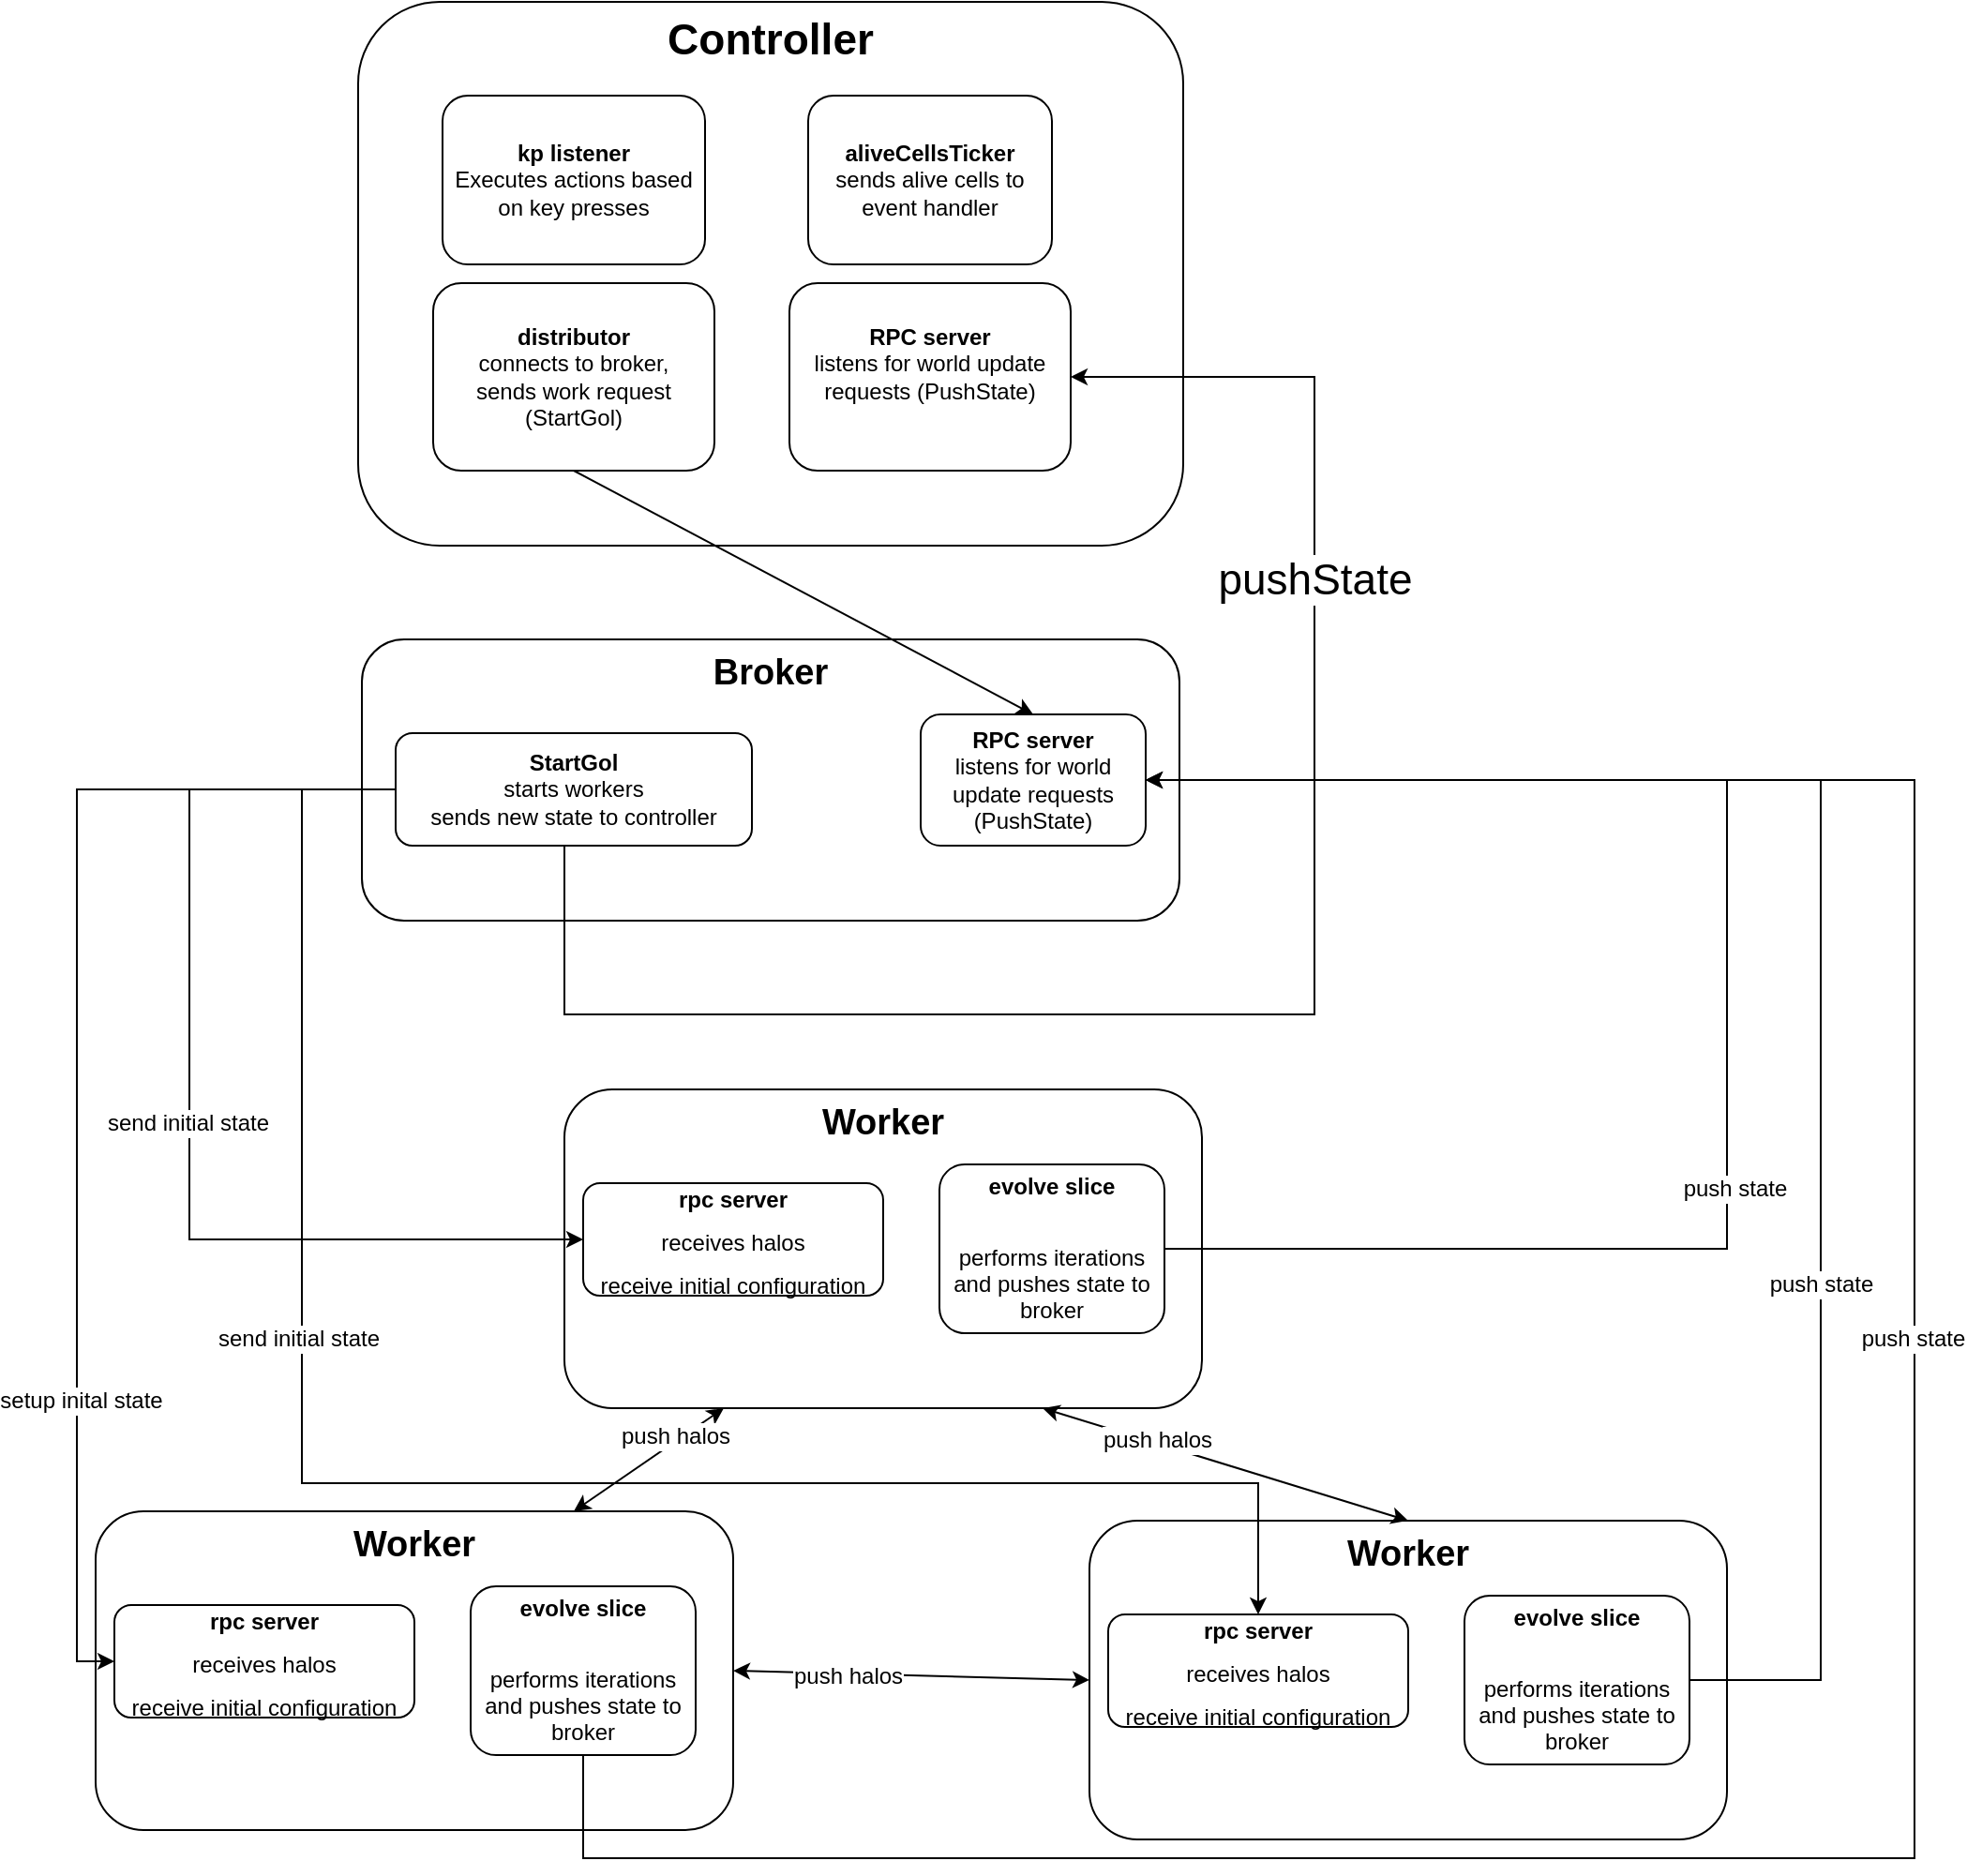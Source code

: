 <mxfile version="20.6.2"><diagram id="qL23RmAtjDgbwc4jGUpD" name="Page-1"><mxGraphModel dx="1422" dy="820" grid="1" gridSize="10" guides="1" tooltips="1" connect="1" arrows="1" fold="1" page="1" pageScale="1" pageWidth="827" pageHeight="1169" math="0" shadow="0"><root><mxCell id="0"/><mxCell id="1" parent="0"/><mxCell id="lluSZrwLhh8RwckpyEIH-1" value="&lt;div&gt;&lt;font size=&quot;1&quot;&gt;&lt;b style=&quot;font-size: 23px;&quot;&gt;Controller&lt;/b&gt;&lt;/font&gt;&lt;/div&gt;" style="rounded=1;whiteSpace=wrap;html=1;align=center;verticalAlign=top;" parent="1" vertex="1"><mxGeometry x="200" y="240" width="440" height="290" as="geometry"/></mxCell><mxCell id="lluSZrwLhh8RwckpyEIH-2" value="&lt;div&gt;&lt;b&gt;kp listener&lt;br&gt;&lt;/b&gt;&lt;/div&gt;&lt;div&gt;Executes actions based on key presses&lt;br&gt;&lt;/div&gt;" style="rounded=1;whiteSpace=wrap;html=1;" parent="1" vertex="1"><mxGeometry x="245" y="290" width="140" height="90" as="geometry"/></mxCell><mxCell id="lluSZrwLhh8RwckpyEIH-3" value="&lt;div&gt;&lt;b&gt;aliveCellsTicker&lt;br&gt;&lt;/b&gt;&lt;/div&gt;&lt;div&gt;sends alive cells to event handler&lt;br&gt;&lt;/div&gt;" style="rounded=1;whiteSpace=wrap;html=1;" parent="1" vertex="1"><mxGeometry x="440" y="290" width="130" height="90" as="geometry"/></mxCell><mxCell id="lluSZrwLhh8RwckpyEIH-4" value="&lt;div&gt;&lt;b&gt;RPC server&lt;/b&gt;&lt;/div&gt;&lt;div&gt;listens for world update requests (PushState)&lt;br&gt;&lt;/div&gt;&lt;b&gt;&lt;br&gt;&lt;/b&gt;" style="rounded=1;whiteSpace=wrap;html=1;" parent="1" vertex="1"><mxGeometry x="430" y="390" width="150" height="100" as="geometry"/></mxCell><mxCell id="lluSZrwLhh8RwckpyEIH-5" value="&lt;div&gt;&lt;b&gt;distributor&lt;/b&gt;&lt;/div&gt;&lt;div&gt;connects to broker, &lt;br&gt;&lt;/div&gt;&lt;div&gt;sends work request (StartGol)&lt;br&gt;&lt;/div&gt;" style="rounded=1;whiteSpace=wrap;html=1;" parent="1" vertex="1"><mxGeometry x="240" y="390" width="150" height="100" as="geometry"/></mxCell><mxCell id="lluSZrwLhh8RwckpyEIH-6" value="Broker" style="rounded=1;whiteSpace=wrap;html=1;verticalAlign=top;fontSize=19;fontStyle=1" parent="1" vertex="1"><mxGeometry x="202" y="580" width="436" height="150" as="geometry"/></mxCell><mxCell id="lluSZrwLhh8RwckpyEIH-7" value="&lt;div&gt;&lt;b&gt;RPC server&lt;br&gt;&lt;/b&gt;&lt;/div&gt;&lt;div&gt;listens for world update requests (PushState)&lt;/div&gt;" style="rounded=1;whiteSpace=wrap;html=1;" parent="1" vertex="1"><mxGeometry x="500" y="620" width="120" height="70" as="geometry"/></mxCell><mxCell id="jzPJ8Wb84WFpPpn6pkRT-2" style="edgeStyle=orthogonalEdgeStyle;rounded=0;orthogonalLoop=1;jettySize=auto;html=1;entryX=1;entryY=0.5;entryDx=0;entryDy=0;fontSize=23;" edge="1" parent="1" source="jzPJ8Wb84WFpPpn6pkRT-1" target="lluSZrwLhh8RwckpyEIH-4"><mxGeometry relative="1" as="geometry"><Array as="points"><mxPoint x="310" y="780"/><mxPoint x="710" y="780"/><mxPoint x="710" y="440"/></Array></mxGeometry></mxCell><mxCell id="jzPJ8Wb84WFpPpn6pkRT-3" value="&lt;div&gt;pushState&lt;br&gt;&lt;/div&gt;" style="edgeLabel;html=1;align=center;verticalAlign=middle;resizable=0;points=[];fontSize=23;" vertex="1" connectable="0" parent="jzPJ8Wb84WFpPpn6pkRT-2"><mxGeometry x="0.504" relative="1" as="geometry"><mxPoint as="offset"/></mxGeometry></mxCell><mxCell id="jzPJ8Wb84WFpPpn6pkRT-1" value="&lt;div&gt;&lt;b&gt;StartGol&lt;br&gt;&lt;/b&gt;&lt;/div&gt;&lt;div&gt;starts workers&lt;/div&gt;&lt;div&gt;sends new state to controller&lt;br&gt;&lt;/div&gt;" style="rounded=1;whiteSpace=wrap;html=1;" vertex="1" parent="1"><mxGeometry x="220" y="630" width="190" height="60" as="geometry"/></mxCell><mxCell id="jzPJ8Wb84WFpPpn6pkRT-5" value="" style="endArrow=classic;html=1;rounded=0;fontSize=23;exitX=0.5;exitY=1;exitDx=0;exitDy=0;entryX=0.5;entryY=0;entryDx=0;entryDy=0;" edge="1" parent="1" source="lluSZrwLhh8RwckpyEIH-5" target="lluSZrwLhh8RwckpyEIH-7"><mxGeometry width="50" height="50" relative="1" as="geometry"><mxPoint x="420" y="660" as="sourcePoint"/><mxPoint x="470" y="610" as="targetPoint"/></mxGeometry></mxCell><mxCell id="jzPJ8Wb84WFpPpn6pkRT-7" value="Worker" style="rounded=1;whiteSpace=wrap;html=1;fontSize=19;verticalAlign=top;fontStyle=1" vertex="1" parent="1"><mxGeometry x="310" y="820" width="340" height="170" as="geometry"/></mxCell><mxCell id="jzPJ8Wb84WFpPpn6pkRT-8" value="&lt;div&gt;&lt;font style=&quot;font-size: 12px;&quot;&gt;&lt;b&gt;rpc server&lt;/b&gt;&lt;/font&gt;&lt;/div&gt;&lt;div&gt;&lt;font style=&quot;font-size: 12px;&quot;&gt;receives halos&lt;/font&gt;&lt;/div&gt;&lt;div&gt;&lt;font style=&quot;font-size: 12px;&quot;&gt;receive initial configuration&lt;br&gt;&lt;/font&gt;&lt;/div&gt;" style="rounded=1;whiteSpace=wrap;html=1;fontSize=19;" vertex="1" parent="1"><mxGeometry x="320" y="870" width="160" height="60" as="geometry"/></mxCell><mxCell id="jzPJ8Wb84WFpPpn6pkRT-77" style="edgeStyle=orthogonalEdgeStyle;rounded=0;orthogonalLoop=1;jettySize=auto;html=1;entryX=1;entryY=0.5;entryDx=0;entryDy=0;fontSize=12;" edge="1" parent="1" source="jzPJ8Wb84WFpPpn6pkRT-10" target="lluSZrwLhh8RwckpyEIH-7"><mxGeometry relative="1" as="geometry"><Array as="points"><mxPoint x="930" y="905"/><mxPoint x="930" y="655"/></Array></mxGeometry></mxCell><mxCell id="jzPJ8Wb84WFpPpn6pkRT-79" value="push state" style="edgeLabel;html=1;align=center;verticalAlign=middle;resizable=0;points=[];fontSize=12;" vertex="1" connectable="0" parent="jzPJ8Wb84WFpPpn6pkRT-77"><mxGeometry x="-0.228" y="-4" relative="1" as="geometry"><mxPoint as="offset"/></mxGeometry></mxCell><mxCell id="jzPJ8Wb84WFpPpn6pkRT-10" value="&lt;div style=&quot;font-size: 12px;&quot;&gt;&lt;b&gt;evolve slice&lt;/b&gt;&lt;/div&gt;&lt;div&gt;&lt;br&gt;&lt;/div&gt;&lt;div style=&quot;font-size: 12px;&quot;&gt;performs iterations and pushes state to broker&lt;br&gt;&lt;/div&gt;" style="rounded=1;whiteSpace=wrap;html=1;fontSize=19;" vertex="1" parent="1"><mxGeometry x="510" y="860" width="120" height="90" as="geometry"/></mxCell><mxCell id="jzPJ8Wb84WFpPpn6pkRT-28" value="Worker" style="rounded=1;whiteSpace=wrap;html=1;fontSize=19;verticalAlign=top;fontStyle=1" vertex="1" parent="1"><mxGeometry x="590" y="1050" width="340" height="170" as="geometry"/></mxCell><mxCell id="jzPJ8Wb84WFpPpn6pkRT-29" value="&lt;div&gt;&lt;font style=&quot;font-size: 12px;&quot;&gt;&lt;b&gt;rpc server&lt;/b&gt;&lt;/font&gt;&lt;/div&gt;&lt;div&gt;&lt;font style=&quot;font-size: 12px;&quot;&gt;receives halos&lt;/font&gt;&lt;/div&gt;&lt;div&gt;&lt;font style=&quot;font-size: 12px;&quot;&gt;receive initial configuration&lt;br&gt;&lt;/font&gt;&lt;/div&gt;" style="rounded=1;whiteSpace=wrap;html=1;fontSize=19;" vertex="1" parent="1"><mxGeometry x="600" y="1100" width="160" height="60" as="geometry"/></mxCell><mxCell id="jzPJ8Wb84WFpPpn6pkRT-72" style="edgeStyle=orthogonalEdgeStyle;rounded=0;orthogonalLoop=1;jettySize=auto;html=1;entryX=1;entryY=0.5;entryDx=0;entryDy=0;fontSize=12;" edge="1" parent="1" source="jzPJ8Wb84WFpPpn6pkRT-30" target="lluSZrwLhh8RwckpyEIH-7"><mxGeometry relative="1" as="geometry"><Array as="points"><mxPoint x="980" y="1135"/><mxPoint x="980" y="655"/></Array></mxGeometry></mxCell><mxCell id="jzPJ8Wb84WFpPpn6pkRT-76" value="push state" style="edgeLabel;html=1;align=center;verticalAlign=middle;resizable=0;points=[];fontSize=12;" vertex="1" connectable="0" parent="jzPJ8Wb84WFpPpn6pkRT-72"><mxGeometry x="-0.382" relative="1" as="geometry"><mxPoint as="offset"/></mxGeometry></mxCell><mxCell id="jzPJ8Wb84WFpPpn6pkRT-30" value="&lt;div style=&quot;font-size: 12px;&quot;&gt;&lt;b&gt;evolve slice&lt;/b&gt;&lt;/div&gt;&lt;div&gt;&lt;br&gt;&lt;/div&gt;&lt;div style=&quot;font-size: 12px;&quot;&gt;performs iterations and pushes state to broker&lt;br&gt;&lt;/div&gt;" style="rounded=1;whiteSpace=wrap;html=1;fontSize=19;" vertex="1" parent="1"><mxGeometry x="790" y="1090" width="120" height="90" as="geometry"/></mxCell><mxCell id="jzPJ8Wb84WFpPpn6pkRT-31" value="Worker" style="rounded=1;whiteSpace=wrap;html=1;fontSize=19;verticalAlign=top;fontStyle=1" vertex="1" parent="1"><mxGeometry x="60" y="1045" width="340" height="170" as="geometry"/></mxCell><mxCell id="jzPJ8Wb84WFpPpn6pkRT-32" value="&lt;div&gt;&lt;font style=&quot;font-size: 12px;&quot;&gt;&lt;b&gt;rpc server&lt;/b&gt;&lt;/font&gt;&lt;/div&gt;&lt;div&gt;&lt;font style=&quot;font-size: 12px;&quot;&gt;receives halos&lt;/font&gt;&lt;/div&gt;&lt;div&gt;&lt;font style=&quot;font-size: 12px;&quot;&gt;receive initial configuration&lt;br&gt;&lt;/font&gt;&lt;/div&gt;" style="rounded=1;whiteSpace=wrap;html=1;fontSize=19;" vertex="1" parent="1"><mxGeometry x="70" y="1095" width="160" height="60" as="geometry"/></mxCell><mxCell id="jzPJ8Wb84WFpPpn6pkRT-73" style="edgeStyle=orthogonalEdgeStyle;rounded=0;orthogonalLoop=1;jettySize=auto;html=1;entryX=1;entryY=0.5;entryDx=0;entryDy=0;fontSize=12;" edge="1" parent="1" source="jzPJ8Wb84WFpPpn6pkRT-33" target="lluSZrwLhh8RwckpyEIH-7"><mxGeometry relative="1" as="geometry"><Array as="points"><mxPoint x="320" y="1230"/><mxPoint x="1030" y="1230"/><mxPoint x="1030" y="655"/></Array></mxGeometry></mxCell><mxCell id="jzPJ8Wb84WFpPpn6pkRT-75" value="push state" style="edgeLabel;html=1;align=center;verticalAlign=middle;resizable=0;points=[];fontSize=12;" vertex="1" connectable="0" parent="jzPJ8Wb84WFpPpn6pkRT-73"><mxGeometry x="0.191" y="1" relative="1" as="geometry"><mxPoint as="offset"/></mxGeometry></mxCell><mxCell id="jzPJ8Wb84WFpPpn6pkRT-33" value="&lt;div style=&quot;font-size: 12px;&quot;&gt;&lt;b&gt;evolve slice&lt;/b&gt;&lt;/div&gt;&lt;div&gt;&lt;br&gt;&lt;/div&gt;&lt;div style=&quot;font-size: 12px;&quot;&gt;performs iterations and pushes state to broker&lt;br&gt;&lt;/div&gt;" style="rounded=1;whiteSpace=wrap;html=1;fontSize=19;" vertex="1" parent="1"><mxGeometry x="260" y="1085" width="120" height="90" as="geometry"/></mxCell><mxCell id="jzPJ8Wb84WFpPpn6pkRT-58" value="" style="endArrow=classic;startArrow=classic;html=1;rounded=0;fontSize=12;exitX=0.75;exitY=0;exitDx=0;exitDy=0;entryX=0.25;entryY=1;entryDx=0;entryDy=0;" edge="1" parent="1" source="jzPJ8Wb84WFpPpn6pkRT-31" target="jzPJ8Wb84WFpPpn6pkRT-7"><mxGeometry width="50" height="50" relative="1" as="geometry"><mxPoint x="430" y="740" as="sourcePoint"/><mxPoint x="480" y="690" as="targetPoint"/></mxGeometry></mxCell><mxCell id="jzPJ8Wb84WFpPpn6pkRT-59" value="push halos" style="edgeLabel;html=1;align=center;verticalAlign=middle;resizable=0;points=[];fontSize=12;" vertex="1" connectable="0" parent="jzPJ8Wb84WFpPpn6pkRT-58"><mxGeometry x="0.395" y="3" relative="1" as="geometry"><mxPoint as="offset"/></mxGeometry></mxCell><mxCell id="jzPJ8Wb84WFpPpn6pkRT-60" value="" style="endArrow=classic;startArrow=classic;html=1;rounded=0;fontSize=12;entryX=0.5;entryY=0;entryDx=0;entryDy=0;exitX=0.75;exitY=1;exitDx=0;exitDy=0;" edge="1" parent="1" source="jzPJ8Wb84WFpPpn6pkRT-7" target="jzPJ8Wb84WFpPpn6pkRT-28"><mxGeometry width="50" height="50" relative="1" as="geometry"><mxPoint x="430" y="740" as="sourcePoint"/><mxPoint x="480" y="690" as="targetPoint"/></mxGeometry></mxCell><mxCell id="jzPJ8Wb84WFpPpn6pkRT-61" value="push halos" style="edgeLabel;html=1;align=center;verticalAlign=middle;resizable=0;points=[];fontSize=12;" vertex="1" connectable="0" parent="jzPJ8Wb84WFpPpn6pkRT-60"><mxGeometry x="-0.38" y="2" relative="1" as="geometry"><mxPoint as="offset"/></mxGeometry></mxCell><mxCell id="jzPJ8Wb84WFpPpn6pkRT-62" value="" style="endArrow=classic;startArrow=classic;html=1;rounded=0;fontSize=12;exitX=1;exitY=0.5;exitDx=0;exitDy=0;entryX=0;entryY=0.5;entryDx=0;entryDy=0;" edge="1" parent="1" source="jzPJ8Wb84WFpPpn6pkRT-31" target="jzPJ8Wb84WFpPpn6pkRT-28"><mxGeometry width="50" height="50" relative="1" as="geometry"><mxPoint x="430" y="1070" as="sourcePoint"/><mxPoint x="480" y="1020" as="targetPoint"/></mxGeometry></mxCell><mxCell id="jzPJ8Wb84WFpPpn6pkRT-63" value="push halos" style="edgeLabel;html=1;align=center;verticalAlign=middle;resizable=0;points=[];fontSize=12;" vertex="1" connectable="0" parent="jzPJ8Wb84WFpPpn6pkRT-62"><mxGeometry x="-0.357" y="-1" relative="1" as="geometry"><mxPoint as="offset"/></mxGeometry></mxCell><mxCell id="jzPJ8Wb84WFpPpn6pkRT-66" style="edgeStyle=orthogonalEdgeStyle;rounded=0;orthogonalLoop=1;jettySize=auto;html=1;entryX=0;entryY=0.5;entryDx=0;entryDy=0;fontSize=12;" edge="1" parent="1" source="jzPJ8Wb84WFpPpn6pkRT-1" target="jzPJ8Wb84WFpPpn6pkRT-8"><mxGeometry relative="1" as="geometry"><Array as="points"><mxPoint x="110" y="660"/><mxPoint x="110" y="900"/></Array></mxGeometry></mxCell><mxCell id="jzPJ8Wb84WFpPpn6pkRT-69" value="send initial state" style="edgeLabel;html=1;align=center;verticalAlign=middle;resizable=0;points=[];fontSize=12;" vertex="1" connectable="0" parent="jzPJ8Wb84WFpPpn6pkRT-66"><mxGeometry x="0.029" y="-1" relative="1" as="geometry"><mxPoint as="offset"/></mxGeometry></mxCell><mxCell id="jzPJ8Wb84WFpPpn6pkRT-67" style="edgeStyle=orthogonalEdgeStyle;rounded=0;orthogonalLoop=1;jettySize=auto;html=1;entryX=0;entryY=0.5;entryDx=0;entryDy=0;fontSize=12;" edge="1" parent="1" source="jzPJ8Wb84WFpPpn6pkRT-1" target="jzPJ8Wb84WFpPpn6pkRT-32"><mxGeometry relative="1" as="geometry"><Array as="points"><mxPoint x="50" y="660"/><mxPoint x="50" y="1125"/></Array></mxGeometry></mxCell><mxCell id="jzPJ8Wb84WFpPpn6pkRT-68" value="setup inital state" style="edgeLabel;html=1;align=center;verticalAlign=middle;resizable=0;points=[];fontSize=12;" vertex="1" connectable="0" parent="jzPJ8Wb84WFpPpn6pkRT-67"><mxGeometry x="0.514" y="2" relative="1" as="geometry"><mxPoint as="offset"/></mxGeometry></mxCell><mxCell id="jzPJ8Wb84WFpPpn6pkRT-70" style="edgeStyle=orthogonalEdgeStyle;rounded=0;orthogonalLoop=1;jettySize=auto;html=1;entryX=0.5;entryY=0;entryDx=0;entryDy=0;fontSize=12;" edge="1" parent="1" source="jzPJ8Wb84WFpPpn6pkRT-1" target="jzPJ8Wb84WFpPpn6pkRT-29"><mxGeometry relative="1" as="geometry"><Array as="points"><mxPoint x="170" y="660"/><mxPoint x="170" y="1030"/><mxPoint x="680" y="1030"/></Array></mxGeometry></mxCell><mxCell id="jzPJ8Wb84WFpPpn6pkRT-71" value="send initial state" style="edgeLabel;html=1;align=center;verticalAlign=middle;resizable=0;points=[];fontSize=12;" vertex="1" connectable="0" parent="jzPJ8Wb84WFpPpn6pkRT-70"><mxGeometry x="-0.314" y="-2" relative="1" as="geometry"><mxPoint as="offset"/></mxGeometry></mxCell></root></mxGraphModel></diagram></mxfile>